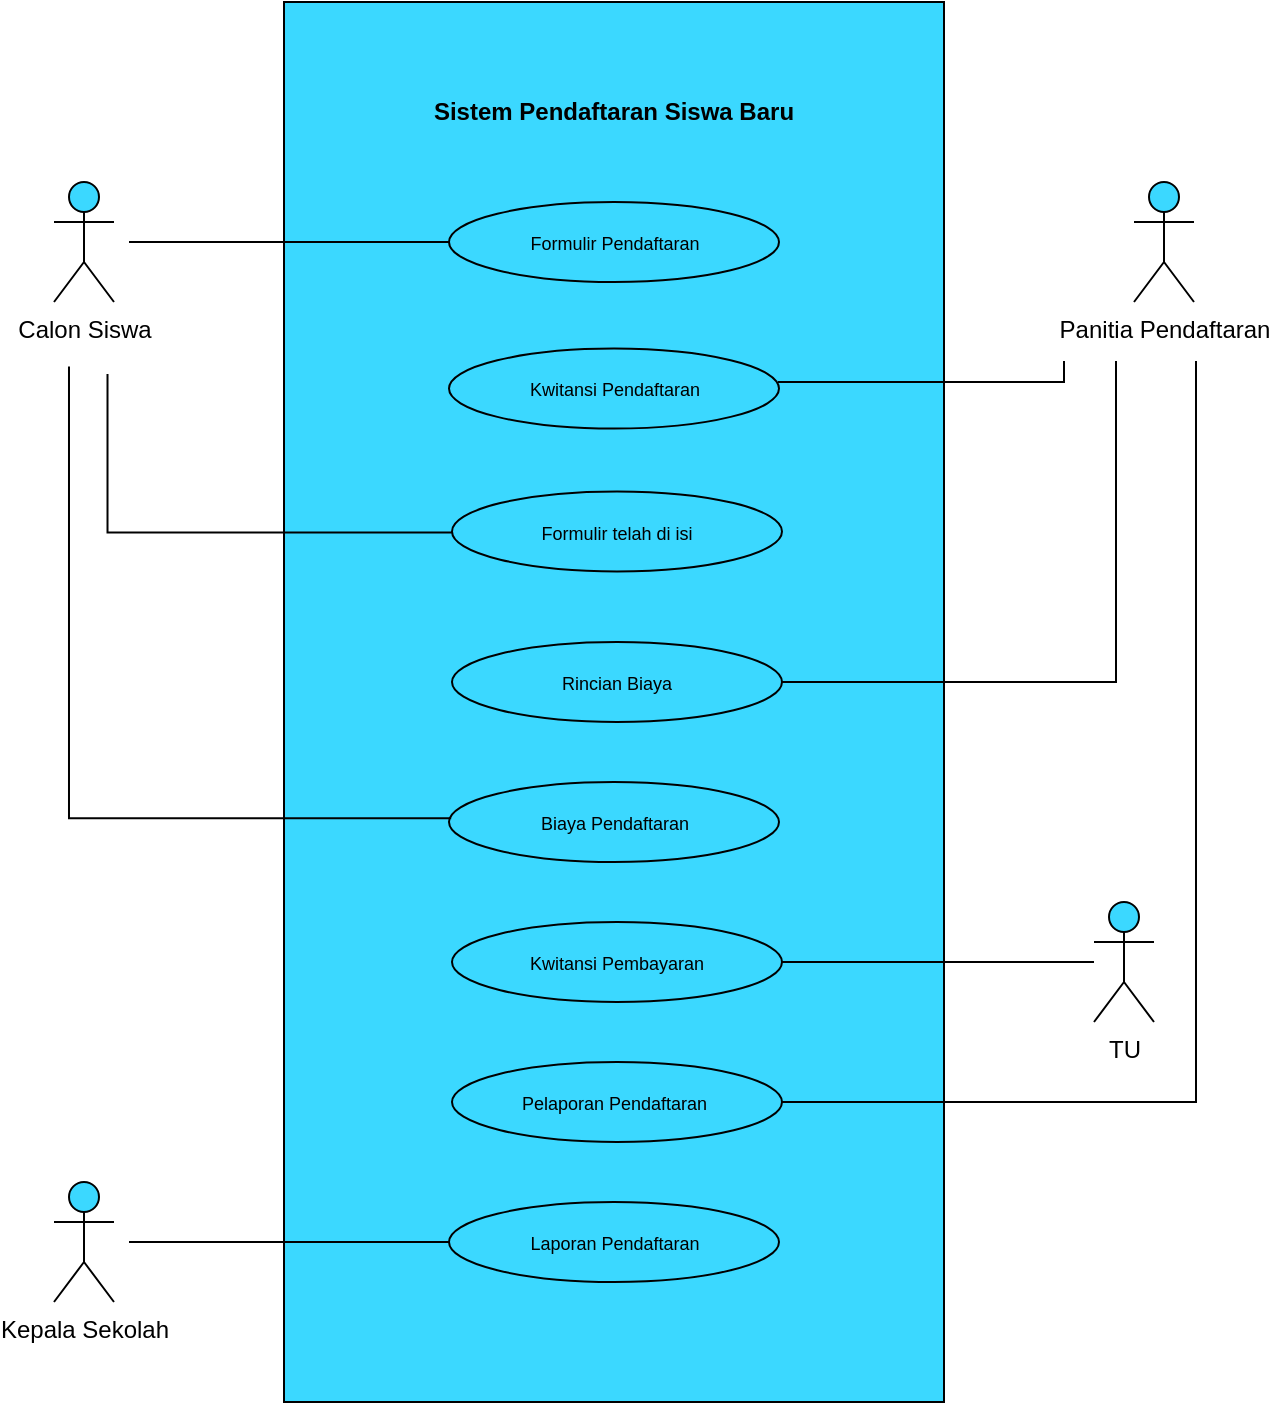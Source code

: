 <mxfile version="20.1.1" type="github">
  <diagram id="C5RBs43oDa-KdzZeNtuy" name="Page-1">
    <mxGraphModel dx="948" dy="524" grid="1" gridSize="10" guides="1" tooltips="1" connect="1" arrows="1" fold="1" page="1" pageScale="1" pageWidth="827" pageHeight="1169" math="0" shadow="0">
      <root>
        <mxCell id="WIyWlLk6GJQsqaUBKTNV-0" />
        <mxCell id="WIyWlLk6GJQsqaUBKTNV-1" parent="WIyWlLk6GJQsqaUBKTNV-0" />
        <mxCell id="XHJ0ulQm2pWwU0JMd1qO-0" value="Calon Siswa" style="shape=umlActor;verticalLabelPosition=bottom;verticalAlign=top;html=1;outlineConnect=0;fillColor=#3BD8FF;" parent="WIyWlLk6GJQsqaUBKTNV-1" vertex="1">
          <mxGeometry x="150" y="150" width="30" height="60" as="geometry" />
        </mxCell>
        <mxCell id="XHJ0ulQm2pWwU0JMd1qO-4" value="" style="rounded=0;whiteSpace=wrap;html=1;strokeColor=#000000;fillColor=#3BD8FF;" parent="WIyWlLk6GJQsqaUBKTNV-1" vertex="1">
          <mxGeometry x="265" y="60" width="330" height="700" as="geometry" />
        </mxCell>
        <mxCell id="XHJ0ulQm2pWwU0JMd1qO-5" value="&lt;b&gt;Sistem Pendaftaran Siswa Baru&lt;/b&gt;" style="text;html=1;strokeColor=none;fillColor=none;align=center;verticalAlign=middle;whiteSpace=wrap;rounded=0;" parent="WIyWlLk6GJQsqaUBKTNV-1" vertex="1">
          <mxGeometry x="295" y="100" width="270" height="30" as="geometry" />
        </mxCell>
        <mxCell id="XHJ0ulQm2pWwU0JMd1qO-7" value="&lt;font style=&quot;font-size: 9px;&quot;&gt;Formulir Pendaftaran&lt;/font&gt;" style="ellipse;whiteSpace=wrap;html=1;align=center;newEdgeStyle={&quot;edgeStyle&quot;:&quot;entityRelationEdgeStyle&quot;,&quot;startArrow&quot;:&quot;none&quot;,&quot;endArrow&quot;:&quot;none&quot;,&quot;segment&quot;:10,&quot;curved&quot;:1};treeFolding=1;treeMoving=1;strokeColor=#000000;fillColor=#3BD8FF;" parent="WIyWlLk6GJQsqaUBKTNV-1" vertex="1">
          <mxGeometry x="347.5" y="160.0" width="165" height="40" as="geometry" />
        </mxCell>
        <mxCell id="XHJ0ulQm2pWwU0JMd1qO-10" value="&lt;font style=&quot;font-size: 9px;&quot;&gt;Formulir telah di isi&lt;/font&gt;" style="ellipse;whiteSpace=wrap;html=1;align=center;newEdgeStyle={&quot;edgeStyle&quot;:&quot;entityRelationEdgeStyle&quot;,&quot;startArrow&quot;:&quot;none&quot;,&quot;endArrow&quot;:&quot;none&quot;,&quot;segment&quot;:10,&quot;curved&quot;:1};treeFolding=1;treeMoving=1;strokeColor=#000000;fillColor=#3BD8FF;" parent="WIyWlLk6GJQsqaUBKTNV-1" vertex="1">
          <mxGeometry x="349" y="304.69" width="165" height="40" as="geometry" />
        </mxCell>
        <mxCell id="XHJ0ulQm2pWwU0JMd1qO-12" value="&lt;font style=&quot;font-size: 9px;&quot;&gt;Kwitansi Pendaftaran&lt;/font&gt;" style="ellipse;whiteSpace=wrap;html=1;align=center;newEdgeStyle={&quot;edgeStyle&quot;:&quot;entityRelationEdgeStyle&quot;,&quot;startArrow&quot;:&quot;none&quot;,&quot;endArrow&quot;:&quot;none&quot;,&quot;segment&quot;:10,&quot;curved&quot;:1};treeFolding=1;treeMoving=1;strokeColor=#000000;fillColor=#3BD8FF;" parent="WIyWlLk6GJQsqaUBKTNV-1" vertex="1">
          <mxGeometry x="347.5" y="233.3" width="165" height="40" as="geometry" />
        </mxCell>
        <mxCell id="XHJ0ulQm2pWwU0JMd1qO-13" value="" style="line;strokeWidth=1;html=1;perimeter=backbonePerimeter;points=[];outlineConnect=0;fontSize=10;fillColor=#3BD8FF;" parent="WIyWlLk6GJQsqaUBKTNV-1" vertex="1">
          <mxGeometry x="187.5" y="175" width="160" height="10" as="geometry" />
        </mxCell>
        <mxCell id="XHJ0ulQm2pWwU0JMd1qO-14" value="Panitia Pendaftaran" style="shape=umlActor;verticalLabelPosition=bottom;verticalAlign=top;html=1;outlineConnect=0;fillColor=#3BD8FF;" parent="WIyWlLk6GJQsqaUBKTNV-1" vertex="1">
          <mxGeometry x="690" y="150" width="30" height="60" as="geometry" />
        </mxCell>
        <mxCell id="XHJ0ulQm2pWwU0JMd1qO-21" value="&lt;font style=&quot;font-size: 9px;&quot;&gt;Rincian Biaya&lt;/font&gt;" style="ellipse;whiteSpace=wrap;html=1;align=center;newEdgeStyle={&quot;edgeStyle&quot;:&quot;entityRelationEdgeStyle&quot;,&quot;startArrow&quot;:&quot;none&quot;,&quot;endArrow&quot;:&quot;none&quot;,&quot;segment&quot;:10,&quot;curved&quot;:1};treeFolding=1;treeMoving=1;strokeColor=#000000;fillColor=#3BD8FF;" parent="WIyWlLk6GJQsqaUBKTNV-1" vertex="1">
          <mxGeometry x="349" y="380" width="165" height="40" as="geometry" />
        </mxCell>
        <mxCell id="XHJ0ulQm2pWwU0JMd1qO-25" value="&lt;font style=&quot;font-size: 9px;&quot;&gt;Biaya Pendaftaran&lt;/font&gt;" style="ellipse;whiteSpace=wrap;html=1;align=center;newEdgeStyle={&quot;edgeStyle&quot;:&quot;entityRelationEdgeStyle&quot;,&quot;startArrow&quot;:&quot;none&quot;,&quot;endArrow&quot;:&quot;none&quot;,&quot;segment&quot;:10,&quot;curved&quot;:1};treeFolding=1;treeMoving=1;strokeColor=#000000;fillColor=#3BD8FF;" parent="WIyWlLk6GJQsqaUBKTNV-1" vertex="1">
          <mxGeometry x="347.5" y="450" width="165" height="40" as="geometry" />
        </mxCell>
        <mxCell id="XHJ0ulQm2pWwU0JMd1qO-26" value="TU" style="shape=umlActor;verticalLabelPosition=bottom;verticalAlign=top;html=1;outlineConnect=0;fillColor=#3BD8FF;" parent="WIyWlLk6GJQsqaUBKTNV-1" vertex="1">
          <mxGeometry x="670" y="510" width="30" height="60" as="geometry" />
        </mxCell>
        <mxCell id="XHJ0ulQm2pWwU0JMd1qO-29" value="&lt;font style=&quot;font-size: 9px;&quot;&gt;Kwitansi Pembayaran&lt;/font&gt;" style="ellipse;whiteSpace=wrap;html=1;align=center;newEdgeStyle={&quot;edgeStyle&quot;:&quot;entityRelationEdgeStyle&quot;,&quot;startArrow&quot;:&quot;none&quot;,&quot;endArrow&quot;:&quot;none&quot;,&quot;segment&quot;:10,&quot;curved&quot;:1};treeFolding=1;treeMoving=1;strokeColor=#000000;fillColor=#3BD8FF;" parent="WIyWlLk6GJQsqaUBKTNV-1" vertex="1">
          <mxGeometry x="349" y="520" width="165" height="40" as="geometry" />
        </mxCell>
        <mxCell id="XHJ0ulQm2pWwU0JMd1qO-34" value="&lt;font style=&quot;font-size: 9px;&quot;&gt;Pelaporan Pendaftaran&amp;nbsp;&lt;/font&gt;" style="ellipse;whiteSpace=wrap;html=1;align=center;newEdgeStyle={&quot;edgeStyle&quot;:&quot;entityRelationEdgeStyle&quot;,&quot;startArrow&quot;:&quot;none&quot;,&quot;endArrow&quot;:&quot;none&quot;,&quot;segment&quot;:10,&quot;curved&quot;:1};treeFolding=1;treeMoving=1;strokeColor=#000000;fillColor=#3BD8FF;" parent="WIyWlLk6GJQsqaUBKTNV-1" vertex="1">
          <mxGeometry x="349" y="590" width="165" height="40" as="geometry" />
        </mxCell>
        <mxCell id="XHJ0ulQm2pWwU0JMd1qO-35" value="&lt;font style=&quot;font-size: 9px;&quot;&gt;Laporan Pendaftaran&lt;/font&gt;" style="ellipse;whiteSpace=wrap;html=1;align=center;newEdgeStyle={&quot;edgeStyle&quot;:&quot;entityRelationEdgeStyle&quot;,&quot;startArrow&quot;:&quot;none&quot;,&quot;endArrow&quot;:&quot;none&quot;,&quot;segment&quot;:10,&quot;curved&quot;:1};treeFolding=1;treeMoving=1;strokeColor=#000000;fillColor=#3BD8FF;" parent="WIyWlLk6GJQsqaUBKTNV-1" vertex="1">
          <mxGeometry x="347.5" y="660" width="165" height="40" as="geometry" />
        </mxCell>
        <mxCell id="XHJ0ulQm2pWwU0JMd1qO-37" value="Kepala Sekolah" style="shape=umlActor;verticalLabelPosition=bottom;verticalAlign=top;html=1;outlineConnect=0;fillColor=#3BD8FF;" parent="WIyWlLk6GJQsqaUBKTNV-1" vertex="1">
          <mxGeometry x="150" y="650" width="30" height="60" as="geometry" />
        </mxCell>
        <mxCell id="XHJ0ulQm2pWwU0JMd1qO-41" value="" style="line;strokeWidth=1;html=1;perimeter=backbonePerimeter;points=[];outlineConnect=0;fontSize=10;fillColor=#3BD8FF;" parent="WIyWlLk6GJQsqaUBKTNV-1" vertex="1">
          <mxGeometry x="187.5" y="675" width="160" height="10" as="geometry" />
        </mxCell>
        <mxCell id="XHJ0ulQm2pWwU0JMd1qO-43" value="" style="shape=partialRectangle;whiteSpace=wrap;html=1;bottom=0;right=0;fillColor=none;fontSize=9;strokeColor=#000000;strokeWidth=1;rotation=-180;" parent="WIyWlLk6GJQsqaUBKTNV-1" vertex="1">
          <mxGeometry x="512.5" y="240" width="142.5" height="10" as="geometry" />
        </mxCell>
        <mxCell id="XHJ0ulQm2pWwU0JMd1qO-47" value="" style="shape=partialRectangle;whiteSpace=wrap;html=1;bottom=0;right=0;fillColor=none;fontSize=9;strokeColor=#000000;strokeWidth=1;rotation=-90;" parent="WIyWlLk6GJQsqaUBKTNV-1" vertex="1">
          <mxGeometry x="223.23" y="200" width="78.77" height="171.72" as="geometry" />
        </mxCell>
        <mxCell id="XHJ0ulQm2pWwU0JMd1qO-48" value="" style="shape=partialRectangle;whiteSpace=wrap;html=1;bottom=0;right=0;fillColor=none;fontSize=9;strokeColor=#000000;strokeWidth=1;rotation=-180;" parent="WIyWlLk6GJQsqaUBKTNV-1" vertex="1">
          <mxGeometry x="514" y="240" width="167" height="160" as="geometry" />
        </mxCell>
        <mxCell id="XHJ0ulQm2pWwU0JMd1qO-51" value="" style="shape=partialRectangle;whiteSpace=wrap;html=1;bottom=0;right=0;fillColor=none;fontSize=9;strokeColor=#000000;strokeWidth=1;rotation=-90;" parent="WIyWlLk6GJQsqaUBKTNV-1" vertex="1">
          <mxGeometry x="140.15" y="260.14" width="225.29" height="190.6" as="geometry" />
        </mxCell>
        <mxCell id="XHJ0ulQm2pWwU0JMd1qO-54" value="" style="shape=partialRectangle;whiteSpace=wrap;html=1;bottom=0;right=0;fillColor=none;fontSize=9;strokeColor=#000000;strokeWidth=1;rotation=-180;" parent="WIyWlLk6GJQsqaUBKTNV-1" vertex="1">
          <mxGeometry x="514" y="240" width="207" height="370" as="geometry" />
        </mxCell>
        <mxCell id="7H59BoANdUurrT68iaWm-5" value="" style="endArrow=none;html=1;rounded=0;exitX=1;exitY=0.5;exitDx=0;exitDy=0;" edge="1" parent="WIyWlLk6GJQsqaUBKTNV-1" source="XHJ0ulQm2pWwU0JMd1qO-29" target="XHJ0ulQm2pWwU0JMd1qO-26">
          <mxGeometry width="50" height="50" relative="1" as="geometry">
            <mxPoint x="450" y="450" as="sourcePoint" />
            <mxPoint x="500" y="400" as="targetPoint" />
          </mxGeometry>
        </mxCell>
      </root>
    </mxGraphModel>
  </diagram>
</mxfile>

